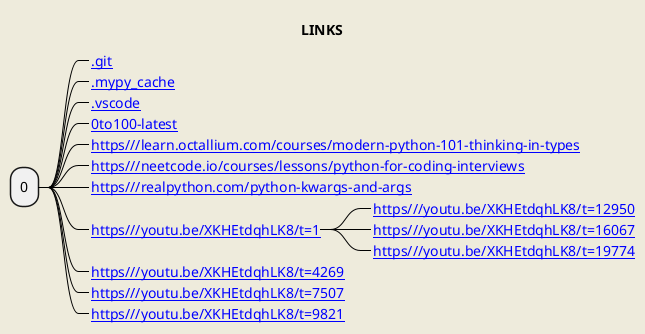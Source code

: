
@startmindmap

title LINKS

skinparam shadowing false
skinparam backgroundColor #EEEBDC
skinparam ArrowColor black
skinparam noteBorderColor black

+ 0
++_ [[ .git ]]
++_ [[ .mypy_cache ]]
++_ [[ .vscode ]]
++_ [[ 0to100-latest ]]
++_ [[ https///learn.octallium.com/courses/modern-python-101-thinking-in-types ]]
++_ [[ https///neetcode.io/courses/lessons/python-for-coding-interviews ]]
++_ [[ https///realpython.com/python-kwargs-and-args ]]
++_ [[ https///youtu.be/XKHEtdqhLK8/t=1 ]]
+++_ [[ https///youtu.be/XKHEtdqhLK8/t=12950 ]]
+++_ [[ https///youtu.be/XKHEtdqhLK8/t=16067 ]]
+++_ [[ https///youtu.be/XKHEtdqhLK8/t=19774 ]]
++_ [[ https///youtu.be/XKHEtdqhLK8/t=4269 ]]
++_ [[ https///youtu.be/XKHEtdqhLK8/t=7507 ]]
++_ [[ https///youtu.be/XKHEtdqhLK8/t=9821 ]]

@endmindmap
        